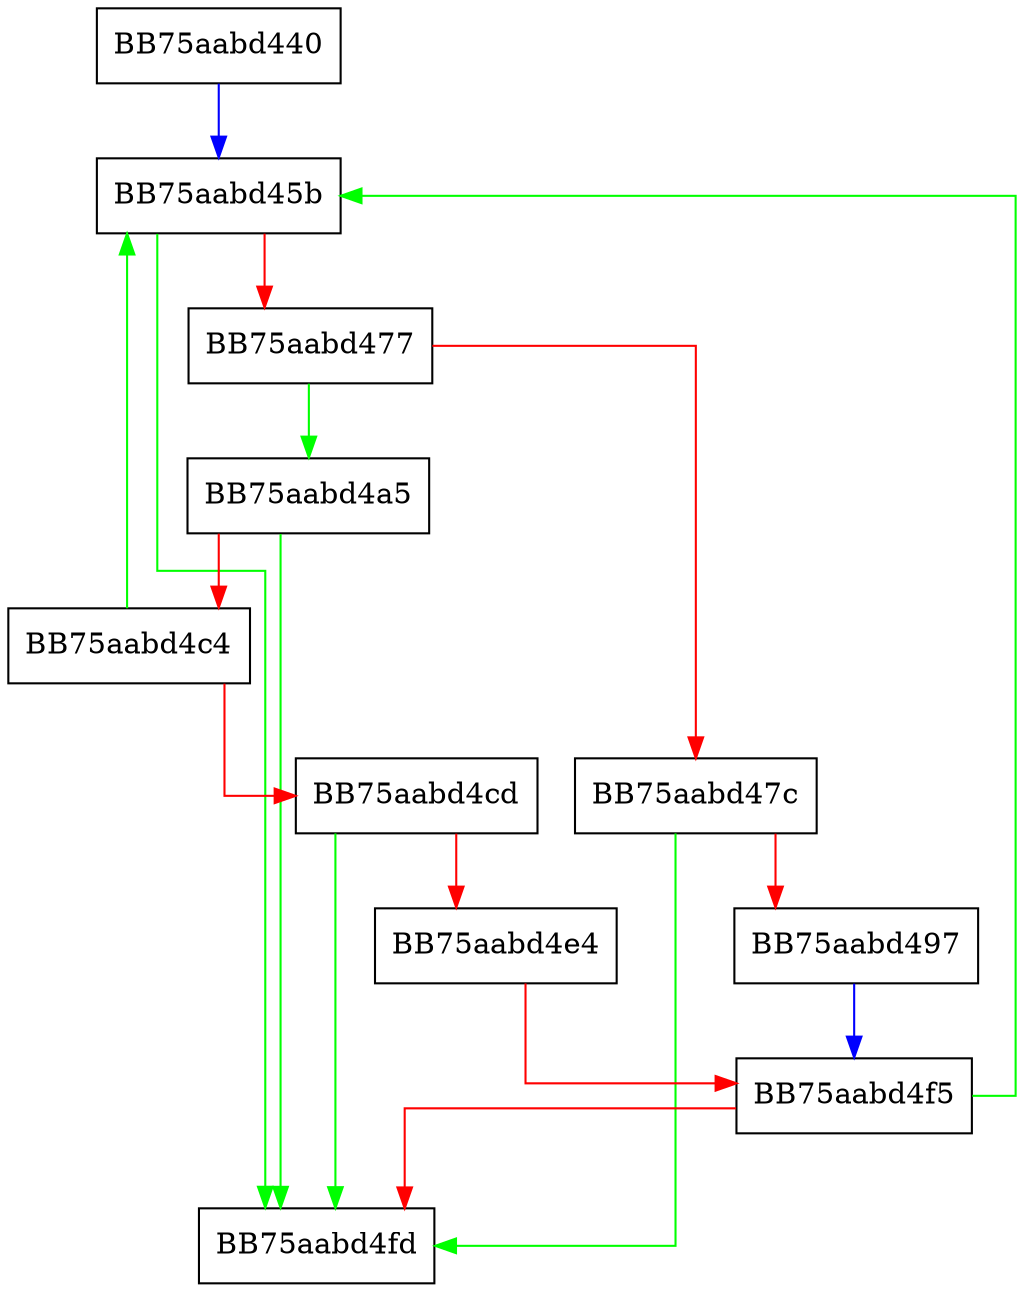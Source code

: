 digraph OnTheFly {
  node [shape="box"];
  graph [splines=ortho];
  BB75aabd440 -> BB75aabd45b [color="blue"];
  BB75aabd45b -> BB75aabd4fd [color="green"];
  BB75aabd45b -> BB75aabd477 [color="red"];
  BB75aabd477 -> BB75aabd4a5 [color="green"];
  BB75aabd477 -> BB75aabd47c [color="red"];
  BB75aabd47c -> BB75aabd4fd [color="green"];
  BB75aabd47c -> BB75aabd497 [color="red"];
  BB75aabd497 -> BB75aabd4f5 [color="blue"];
  BB75aabd4a5 -> BB75aabd4fd [color="green"];
  BB75aabd4a5 -> BB75aabd4c4 [color="red"];
  BB75aabd4c4 -> BB75aabd45b [color="green"];
  BB75aabd4c4 -> BB75aabd4cd [color="red"];
  BB75aabd4cd -> BB75aabd4fd [color="green"];
  BB75aabd4cd -> BB75aabd4e4 [color="red"];
  BB75aabd4e4 -> BB75aabd4f5 [color="red"];
  BB75aabd4f5 -> BB75aabd45b [color="green"];
  BB75aabd4f5 -> BB75aabd4fd [color="red"];
}